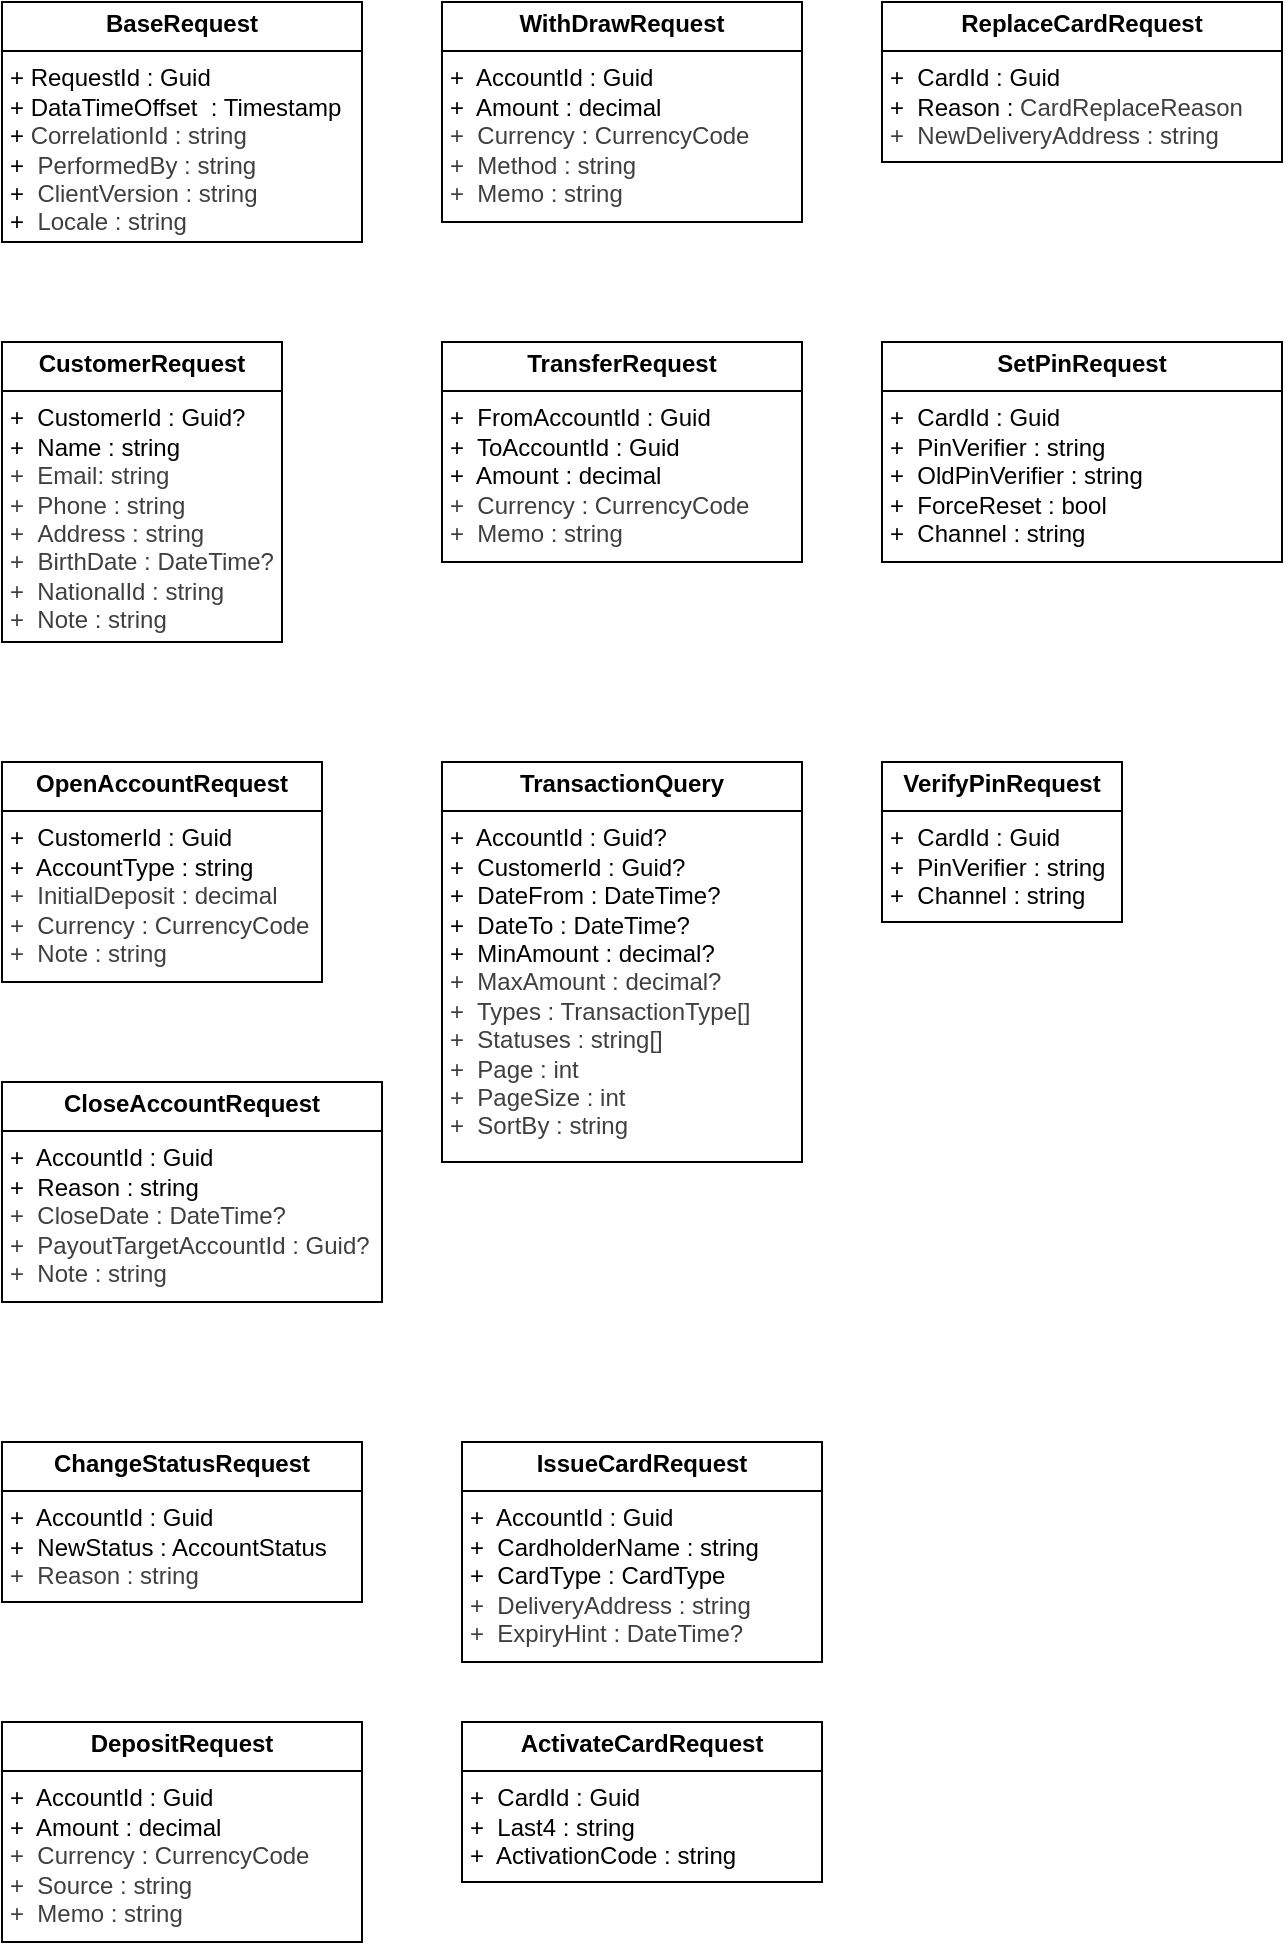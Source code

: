 <mxfile>
    <diagram id="7jw3Lz33H6Guhj8H2Wbs" name="第 1 页">
        <mxGraphModel dx="426" dy="786" grid="1" gridSize="10" guides="1" tooltips="1" connect="1" arrows="1" fold="1" page="1" pageScale="1" pageWidth="827" pageHeight="1169" math="0" shadow="0">
            <root>
                <mxCell id="0"/>
                <mxCell id="1" parent="0"/>
                <mxCell id="2" value="&lt;p style=&quot;margin:0px;margin-top:4px;text-align:center;&quot;&gt;&lt;b&gt;BaseRequest&lt;/b&gt;&lt;/p&gt;&lt;hr size=&quot;1&quot; style=&quot;border-style:solid;&quot;&gt;&lt;p style=&quot;margin:0px;margin-left:4px;&quot;&gt;+ RequestId : Guid&lt;/p&gt;&lt;p style=&quot;margin:0px;margin-left:4px;&quot;&gt;+ DataTimeOffset&amp;nbsp; : Timestamp&lt;/p&gt;&lt;p style=&quot;margin:0px;margin-left:4px;&quot;&gt;+&amp;nbsp;&lt;span style=&quot;color: rgb(63, 63, 63); background-color: transparent;&quot;&gt;CorrelationId&lt;/span&gt;&lt;span style=&quot;color: rgb(63, 63, 63); background-color: transparent;&quot;&gt;&amp;nbsp;: string&lt;/span&gt;&lt;/p&gt;&lt;p style=&quot;margin:0px;margin-left:4px;&quot;&gt;+&amp;nbsp;&amp;nbsp;&lt;span style=&quot;color: rgb(63, 63, 63); background-color: transparent;&quot;&gt;PerformedBy&lt;/span&gt;&lt;span style=&quot;color: rgb(63, 63, 63); background-color: transparent;&quot;&gt;&amp;nbsp;: string&lt;/span&gt;&lt;/p&gt;&lt;p style=&quot;margin:0px;margin-left:4px;&quot;&gt;+&amp;nbsp;&amp;nbsp;&lt;span style=&quot;color: rgb(63, 63, 63); background-color: transparent;&quot;&gt;ClientVersion&amp;nbsp;&lt;/span&gt;&lt;span style=&quot;color: rgb(63, 63, 63); background-color: transparent;&quot;&gt;: string&lt;/span&gt;&lt;/p&gt;&lt;p style=&quot;margin:0px;margin-left:4px;&quot;&gt;+&amp;nbsp;&amp;nbsp;&lt;span style=&quot;color: rgb(63, 63, 63); background-color: transparent;&quot;&gt;Locale&amp;nbsp;&lt;/span&gt;&lt;span style=&quot;color: rgb(63, 63, 63); background-color: transparent;&quot;&gt;: string&lt;/span&gt;&lt;/p&gt;" style="verticalAlign=top;align=left;overflow=fill;html=1;whiteSpace=wrap;" parent="1" vertex="1">
                    <mxGeometry x="150" y="100" width="180" height="120" as="geometry"/>
                </mxCell>
                <mxCell id="3" value="&lt;p style=&quot;margin:0px;margin-top:4px;text-align:center;&quot;&gt;&lt;b&gt;CustomerRequest&lt;/b&gt;&lt;/p&gt;&lt;hr size=&quot;1&quot; style=&quot;border-style:solid;&quot;&gt;&lt;p style=&quot;margin:0px;margin-left:4px;&quot;&gt;+&amp;nbsp; CustomerId : Guid?&lt;/p&gt;&lt;p style=&quot;margin:0px;margin-left:4px;&quot;&gt;+&amp;nbsp; Name : string&lt;/p&gt;&lt;p style=&quot;color: rgb(63, 63, 63); scrollbar-color: rgb(226, 226, 226) rgb(251, 251, 251); margin: 0px 0px 0px 4px;&quot;&gt;+&amp;nbsp; Email&lt;span style=&quot;color: rgb(63, 63, 63); scrollbar-color: rgb(226, 226, 226) rgb(251, 251, 251); background-color: transparent;&quot;&gt;: string&lt;/span&gt;&lt;/p&gt;&lt;p style=&quot;color: rgb(63, 63, 63); scrollbar-color: rgb(226, 226, 226) rgb(251, 251, 251); margin: 0px 0px 0px 4px;&quot;&gt;+&amp;nbsp; Phone&lt;span style=&quot;color: rgb(63, 63, 63); scrollbar-color: rgb(226, 226, 226) rgb(251, 251, 251); background-color: transparent;&quot;&gt;&amp;nbsp;: string&lt;/span&gt;&lt;/p&gt;&lt;p style=&quot;color: rgb(63, 63, 63); scrollbar-color: rgb(226, 226, 226) rgb(251, 251, 251); margin: 0px 0px 0px 4px;&quot;&gt;+&amp;nbsp;&amp;nbsp;&lt;span style=&quot;color: rgb(63, 63, 63); scrollbar-color: rgb(226, 226, 226) rgb(251, 251, 251); background-color: transparent;&quot;&gt;Address&amp;nbsp;&lt;/span&gt;&lt;span style=&quot;color: rgb(63, 63, 63); scrollbar-color: rgb(226, 226, 226) rgb(251, 251, 251); background-color: transparent;&quot;&gt;: string&lt;/span&gt;&lt;/p&gt;&lt;p style=&quot;color: rgb(63, 63, 63); scrollbar-color: rgb(226, 226, 226) rgb(251, 251, 251); margin: 0px 0px 0px 4px;&quot;&gt;+&amp;nbsp;&amp;nbsp;&lt;span style=&quot;color: rgb(63, 63, 63); scrollbar-color: rgb(226, 226, 226) rgb(251, 251, 251); background-color: transparent;&quot;&gt;BirthDate&amp;nbsp;&lt;/span&gt;&lt;span style=&quot;color: rgb(63, 63, 63); scrollbar-color: rgb(226, 226, 226) rgb(251, 251, 251); background-color: transparent;&quot;&gt;: DateTime?&lt;/span&gt;&lt;/p&gt;&lt;p style=&quot;color: rgb(63, 63, 63); scrollbar-color: rgb(226, 226, 226) rgb(251, 251, 251); margin: 0px 0px 0px 4px;&quot;&gt;&lt;span style=&quot;color: rgb(63, 63, 63); scrollbar-color: rgb(226, 226, 226) rgb(251, 251, 251); background-color: transparent;&quot;&gt;+&amp;nbsp; NationalId : string&lt;/span&gt;&lt;/p&gt;&lt;p style=&quot;color: rgb(63, 63, 63); scrollbar-color: rgb(226, 226, 226) rgb(251, 251, 251); margin: 0px 0px 0px 4px;&quot;&gt;&lt;span style=&quot;color: rgb(63, 63, 63); scrollbar-color: rgb(226, 226, 226) rgb(251, 251, 251); background-color: transparent;&quot;&gt;+&amp;nbsp; Note : string&lt;/span&gt;&lt;/p&gt;" style="verticalAlign=top;align=left;overflow=fill;html=1;whiteSpace=wrap;" vertex="1" parent="1">
                    <mxGeometry x="150" y="270" width="140" height="150" as="geometry"/>
                </mxCell>
                <mxCell id="4" value="&lt;p style=&quot;margin:0px;margin-top:4px;text-align:center;&quot;&gt;&lt;b&gt;OpenAccountRequest&lt;/b&gt;&lt;/p&gt;&lt;hr size=&quot;1&quot; style=&quot;border-style:solid;&quot;&gt;&lt;p style=&quot;margin:0px;margin-left:4px;&quot;&gt;+&amp;nbsp; CustomerId : Guid&lt;/p&gt;&lt;p style=&quot;margin:0px;margin-left:4px;&quot;&gt;+&amp;nbsp; AccountType : string&lt;/p&gt;&lt;p style=&quot;color: rgb(63, 63, 63); scrollbar-color: rgb(226, 226, 226) rgb(251, 251, 251); margin: 0px 0px 0px 4px;&quot;&gt;+&amp;nbsp; InitialDeposit&amp;nbsp;&lt;span style=&quot;color: rgb(63, 63, 63); scrollbar-color: rgb(226, 226, 226) rgb(251, 251, 251); background-color: transparent;&quot;&gt;: decimal&lt;/span&gt;&lt;/p&gt;&lt;p style=&quot;color: rgb(63, 63, 63); scrollbar-color: rgb(226, 226, 226) rgb(251, 251, 251); margin: 0px 0px 0px 4px;&quot;&gt;+&amp;nbsp; Currency&lt;span style=&quot;color: rgb(63, 63, 63); scrollbar-color: rgb(226, 226, 226) rgb(251, 251, 251); background-color: transparent;&quot;&gt;&amp;nbsp;: CurrencyCode&lt;/span&gt;&lt;/p&gt;&lt;p style=&quot;color: rgb(63, 63, 63); scrollbar-color: rgb(226, 226, 226) rgb(251, 251, 251); margin: 0px 0px 0px 4px;&quot;&gt;&lt;span style=&quot;color: rgb(63, 63, 63); scrollbar-color: rgb(226, 226, 226) rgb(251, 251, 251); background-color: transparent;&quot;&gt;+&amp;nbsp; Note : string&lt;/span&gt;&lt;/p&gt;" style="verticalAlign=top;align=left;overflow=fill;html=1;whiteSpace=wrap;" vertex="1" parent="1">
                    <mxGeometry x="150" y="480" width="160" height="110" as="geometry"/>
                </mxCell>
                <mxCell id="5" value="&lt;p style=&quot;margin:0px;margin-top:4px;text-align:center;&quot;&gt;&lt;b&gt;CloseAccountRequest&lt;/b&gt;&lt;/p&gt;&lt;hr size=&quot;1&quot; style=&quot;border-style:solid;&quot;&gt;&lt;p style=&quot;margin:0px;margin-left:4px;&quot;&gt;+&amp;nbsp; AccountId : Guid&lt;/p&gt;&lt;p style=&quot;margin:0px;margin-left:4px;&quot;&gt;+&amp;nbsp; Reason : string&lt;/p&gt;&lt;p style=&quot;color: rgb(63, 63, 63); scrollbar-color: rgb(226, 226, 226) rgb(251, 251, 251); margin: 0px 0px 0px 4px;&quot;&gt;+&amp;nbsp; CloseDate&amp;nbsp;&lt;span style=&quot;color: rgb(63, 63, 63); scrollbar-color: rgb(226, 226, 226) rgb(251, 251, 251); background-color: transparent;&quot;&gt;: DateTime?&lt;/span&gt;&lt;/p&gt;&lt;p style=&quot;color: rgb(63, 63, 63); scrollbar-color: rgb(226, 226, 226) rgb(251, 251, 251); margin: 0px 0px 0px 4px;&quot;&gt;+&amp;nbsp; PayoutTargetAccountId&lt;span style=&quot;color: rgb(63, 63, 63); scrollbar-color: rgb(226, 226, 226) rgb(251, 251, 251); background-color: transparent;&quot;&gt;&amp;nbsp;: Guid?&lt;/span&gt;&lt;/p&gt;&lt;p style=&quot;color: rgb(63, 63, 63); scrollbar-color: rgb(226, 226, 226) rgb(251, 251, 251); margin: 0px 0px 0px 4px;&quot;&gt;&lt;span style=&quot;color: rgb(63, 63, 63); scrollbar-color: rgb(226, 226, 226) rgb(251, 251, 251); background-color: transparent;&quot;&gt;+&amp;nbsp; Note : string&lt;/span&gt;&lt;/p&gt;" style="verticalAlign=top;align=left;overflow=fill;html=1;whiteSpace=wrap;" vertex="1" parent="1">
                    <mxGeometry x="150" y="640" width="190" height="110" as="geometry"/>
                </mxCell>
                <mxCell id="6" value="&lt;p style=&quot;margin:0px;margin-top:4px;text-align:center;&quot;&gt;&lt;b&gt;ChangeStatusRequest&lt;/b&gt;&lt;/p&gt;&lt;hr size=&quot;1&quot; style=&quot;border-style:solid;&quot;&gt;&lt;p style=&quot;margin:0px;margin-left:4px;&quot;&gt;+&amp;nbsp; AccountId : Guid&lt;/p&gt;&lt;p style=&quot;margin:0px;margin-left:4px;&quot;&gt;+&amp;nbsp; NewStatus : AccountStatus&lt;/p&gt;&lt;p style=&quot;color: rgb(63, 63, 63); scrollbar-color: rgb(226, 226, 226) rgb(251, 251, 251); margin: 0px 0px 0px 4px;&quot;&gt;&lt;span style=&quot;color: rgb(63, 63, 63); scrollbar-color: rgb(226, 226, 226) rgb(251, 251, 251); background-color: transparent;&quot;&gt;+&amp;nbsp; Reason : string&lt;/span&gt;&lt;/p&gt;" style="verticalAlign=top;align=left;overflow=fill;html=1;whiteSpace=wrap;" vertex="1" parent="1">
                    <mxGeometry x="150" y="820" width="180" height="80" as="geometry"/>
                </mxCell>
                <mxCell id="7" value="&lt;p style=&quot;margin:0px;margin-top:4px;text-align:center;&quot;&gt;&lt;b&gt;DepositRequest&lt;/b&gt;&lt;/p&gt;&lt;hr size=&quot;1&quot; style=&quot;border-style:solid;&quot;&gt;&lt;p style=&quot;margin:0px;margin-left:4px;&quot;&gt;+&amp;nbsp; AccountId : Guid&lt;/p&gt;&lt;p style=&quot;margin:0px;margin-left:4px;&quot;&gt;+&amp;nbsp; Amount : decimal&lt;/p&gt;&lt;p style=&quot;color: rgb(63, 63, 63); scrollbar-color: rgb(226, 226, 226) rgb(251, 251, 251); margin: 0px 0px 0px 4px;&quot;&gt;&lt;span style=&quot;color: rgb(63, 63, 63); scrollbar-color: rgb(226, 226, 226) rgb(251, 251, 251); background-color: transparent;&quot;&gt;+&amp;nbsp; Currency : CurrencyCode&lt;/span&gt;&lt;/p&gt;&lt;p style=&quot;color: rgb(63, 63, 63); scrollbar-color: rgb(226, 226, 226) rgb(251, 251, 251); margin: 0px 0px 0px 4px;&quot;&gt;&lt;span style=&quot;color: rgb(63, 63, 63); scrollbar-color: rgb(226, 226, 226) rgb(251, 251, 251); background-color: transparent;&quot;&gt;+&amp;nbsp; Source : string&lt;/span&gt;&lt;/p&gt;&lt;p style=&quot;color: rgb(63, 63, 63); scrollbar-color: rgb(226, 226, 226) rgb(251, 251, 251); margin: 0px 0px 0px 4px;&quot;&gt;&lt;span style=&quot;color: rgb(63, 63, 63); scrollbar-color: rgb(226, 226, 226) rgb(251, 251, 251); background-color: transparent;&quot;&gt;+&amp;nbsp; Memo : string&lt;/span&gt;&lt;/p&gt;" style="verticalAlign=top;align=left;overflow=fill;html=1;whiteSpace=wrap;" vertex="1" parent="1">
                    <mxGeometry x="150" y="960" width="180" height="110" as="geometry"/>
                </mxCell>
                <mxCell id="8" value="&lt;p style=&quot;margin:0px;margin-top:4px;text-align:center;&quot;&gt;&lt;b&gt;WithDrawRequest&lt;/b&gt;&lt;/p&gt;&lt;hr size=&quot;1&quot; style=&quot;border-style:solid;&quot;&gt;&lt;p style=&quot;margin:0px;margin-left:4px;&quot;&gt;+&amp;nbsp; AccountId : Guid&lt;/p&gt;&lt;p style=&quot;margin:0px;margin-left:4px;&quot;&gt;+&amp;nbsp; Amount : decimal&lt;/p&gt;&lt;p style=&quot;color: rgb(63, 63, 63); scrollbar-color: rgb(226, 226, 226) rgb(251, 251, 251); margin: 0px 0px 0px 4px;&quot;&gt;&lt;span style=&quot;color: rgb(63, 63, 63); scrollbar-color: rgb(226, 226, 226) rgb(251, 251, 251); background-color: transparent;&quot;&gt;+&amp;nbsp; Currency : CurrencyCode&lt;/span&gt;&lt;/p&gt;&lt;p style=&quot;color: rgb(63, 63, 63); scrollbar-color: rgb(226, 226, 226) rgb(251, 251, 251); margin: 0px 0px 0px 4px;&quot;&gt;&lt;span style=&quot;color: rgb(63, 63, 63); scrollbar-color: rgb(226, 226, 226) rgb(251, 251, 251); background-color: transparent;&quot;&gt;+&amp;nbsp; Method : string&lt;/span&gt;&lt;/p&gt;&lt;p style=&quot;color: rgb(63, 63, 63); scrollbar-color: rgb(226, 226, 226) rgb(251, 251, 251); margin: 0px 0px 0px 4px;&quot;&gt;&lt;span style=&quot;color: rgb(63, 63, 63); scrollbar-color: rgb(226, 226, 226) rgb(251, 251, 251); background-color: transparent;&quot;&gt;+&amp;nbsp; Memo : string&lt;/span&gt;&lt;/p&gt;" style="verticalAlign=top;align=left;overflow=fill;html=1;whiteSpace=wrap;" vertex="1" parent="1">
                    <mxGeometry x="370" y="100" width="180" height="110" as="geometry"/>
                </mxCell>
                <mxCell id="9" value="&lt;p style=&quot;margin:0px;margin-top:4px;text-align:center;&quot;&gt;&lt;b&gt;TransferRequest&lt;/b&gt;&lt;/p&gt;&lt;hr size=&quot;1&quot; style=&quot;border-style:solid;&quot;&gt;&lt;p style=&quot;margin:0px;margin-left:4px;&quot;&gt;+&amp;nbsp; FromAccountId : Guid&lt;/p&gt;&lt;p style=&quot;margin:0px;margin-left:4px;&quot;&gt;+&amp;nbsp; ToAccountId : Guid&lt;/p&gt;&lt;p style=&quot;margin:0px;margin-left:4px;&quot;&gt;+&amp;nbsp; Amount : decimal&lt;/p&gt;&lt;p style=&quot;color: rgb(63, 63, 63); scrollbar-color: rgb(226, 226, 226) rgb(251, 251, 251); margin: 0px 0px 0px 4px;&quot;&gt;&lt;span style=&quot;color: rgb(63, 63, 63); scrollbar-color: rgb(226, 226, 226) rgb(251, 251, 251); background-color: transparent;&quot;&gt;+&amp;nbsp; Currency : CurrencyCode&lt;/span&gt;&lt;/p&gt;&lt;p style=&quot;color: rgb(63, 63, 63); scrollbar-color: rgb(226, 226, 226) rgb(251, 251, 251); margin: 0px 0px 0px 4px;&quot;&gt;&lt;span style=&quot;background-color: transparent; color: rgb(63, 63, 63);&quot;&gt;+&amp;nbsp; Memo : string&lt;/span&gt;&lt;/p&gt;" style="verticalAlign=top;align=left;overflow=fill;html=1;whiteSpace=wrap;" vertex="1" parent="1">
                    <mxGeometry x="370" y="270" width="180" height="110" as="geometry"/>
                </mxCell>
                <mxCell id="10" value="&lt;p style=&quot;margin:0px;margin-top:4px;text-align:center;&quot;&gt;&lt;b&gt;TransactionQuery&lt;/b&gt;&lt;/p&gt;&lt;hr size=&quot;1&quot; style=&quot;border-style:solid;&quot;&gt;&lt;p style=&quot;margin:0px;margin-left:4px;&quot;&gt;+&amp;nbsp; AccountId : Guid?&lt;/p&gt;&lt;p style=&quot;margin:0px;margin-left:4px;&quot;&gt;+&amp;nbsp; CustomerId : Guid?&lt;/p&gt;&lt;p style=&quot;margin:0px;margin-left:4px;&quot;&gt;+&amp;nbsp; DateFrom : DateTime?&lt;/p&gt;&lt;p style=&quot;margin:0px;margin-left:4px;&quot;&gt;+&amp;nbsp; DateTo : DateTime?&lt;/p&gt;&lt;p style=&quot;margin:0px;margin-left:4px;&quot;&gt;+&amp;nbsp; MinAmount : decimal?&lt;/p&gt;&lt;p style=&quot;margin:0px;margin-left:4px;&quot;&gt;&lt;span style=&quot;color: rgb(63, 63, 63);&quot;&gt;+&amp;nbsp; MaxAmount : decimal?&lt;/span&gt;&lt;/p&gt;&lt;p style=&quot;margin:0px;margin-left:4px;&quot;&gt;&lt;span style=&quot;color: rgb(63, 63, 63);&quot;&gt;+&amp;nbsp; Types : TransactionType[]&lt;/span&gt;&lt;/p&gt;&lt;p style=&quot;color: rgb(63, 63, 63); scrollbar-color: rgb(226, 226, 226) rgb(251, 251, 251); margin: 0px 0px 0px 4px;&quot;&gt;&lt;span style=&quot;color: rgb(63, 63, 63); scrollbar-color: rgb(226, 226, 226) rgb(251, 251, 251); background-color: transparent;&quot;&gt;+&amp;nbsp; Statuses : string[]&lt;/span&gt;&lt;/p&gt;&lt;p style=&quot;color: rgb(63, 63, 63); scrollbar-color: rgb(226, 226, 226) rgb(251, 251, 251); margin: 0px 0px 0px 4px;&quot;&gt;&lt;span style=&quot;color: rgb(63, 63, 63); scrollbar-color: rgb(226, 226, 226) rgb(251, 251, 251); background-color: transparent;&quot;&gt;+&amp;nbsp; Page : int&lt;/span&gt;&lt;/p&gt;&lt;p style=&quot;color: rgb(63, 63, 63); scrollbar-color: rgb(226, 226, 226) rgb(251, 251, 251); margin: 0px 0px 0px 4px;&quot;&gt;&lt;span style=&quot;color: rgb(63, 63, 63); scrollbar-color: rgb(226, 226, 226) rgb(251, 251, 251); background-color: transparent;&quot;&gt;+&amp;nbsp; PageSize : int&lt;/span&gt;&lt;/p&gt;&lt;p style=&quot;color: rgb(63, 63, 63); scrollbar-color: rgb(226, 226, 226) rgb(251, 251, 251); margin: 0px 0px 0px 4px;&quot;&gt;&lt;span style=&quot;color: rgb(63, 63, 63); scrollbar-color: rgb(226, 226, 226) rgb(251, 251, 251); background-color: transparent;&quot;&gt;+&amp;nbsp; SortBy : string&lt;/span&gt;&lt;/p&gt;" style="verticalAlign=top;align=left;overflow=fill;html=1;whiteSpace=wrap;" vertex="1" parent="1">
                    <mxGeometry x="370" y="480" width="180" height="200" as="geometry"/>
                </mxCell>
                <mxCell id="11" value="&lt;p style=&quot;margin:0px;margin-top:4px;text-align:center;&quot;&gt;&lt;b&gt;IssueCardRequest&lt;/b&gt;&lt;/p&gt;&lt;hr size=&quot;1&quot; style=&quot;border-style:solid;&quot;&gt;&lt;p style=&quot;margin:0px;margin-left:4px;&quot;&gt;+&amp;nbsp; AccountId : Guid&lt;/p&gt;&lt;p style=&quot;margin:0px;margin-left:4px;&quot;&gt;+&amp;nbsp; CardholderName : string&lt;/p&gt;&lt;p style=&quot;margin:0px;margin-left:4px;&quot;&gt;+&amp;nbsp; CardType : CardType&lt;/p&gt;&lt;p style=&quot;color: rgb(63, 63, 63); scrollbar-color: rgb(226, 226, 226) rgb(251, 251, 251); margin: 0px 0px 0px 4px;&quot;&gt;&lt;span style=&quot;color: rgb(63, 63, 63); scrollbar-color: rgb(226, 226, 226) rgb(251, 251, 251); background-color: transparent;&quot;&gt;+&amp;nbsp; DeliveryAddress : string&lt;/span&gt;&lt;/p&gt;&lt;p style=&quot;color: rgb(63, 63, 63); scrollbar-color: rgb(226, 226, 226) rgb(251, 251, 251); margin: 0px 0px 0px 4px;&quot;&gt;&lt;span style=&quot;background-color: transparent; color: rgb(63, 63, 63);&quot;&gt;+&amp;nbsp; ExpiryHint : DateTime?&lt;/span&gt;&lt;/p&gt;" style="verticalAlign=top;align=left;overflow=fill;html=1;whiteSpace=wrap;" vertex="1" parent="1">
                    <mxGeometry x="380" y="820" width="180" height="110" as="geometry"/>
                </mxCell>
                <mxCell id="12" value="&lt;p style=&quot;margin:0px;margin-top:4px;text-align:center;&quot;&gt;&lt;b&gt;ActivateCardRequest&lt;/b&gt;&lt;/p&gt;&lt;hr size=&quot;1&quot; style=&quot;border-style:solid;&quot;&gt;&lt;p style=&quot;margin:0px;margin-left:4px;&quot;&gt;+&amp;nbsp; CardId : Guid&lt;/p&gt;&lt;p style=&quot;margin:0px;margin-left:4px;&quot;&gt;+&amp;nbsp; Last4 : string&lt;/p&gt;&lt;p style=&quot;margin:0px;margin-left:4px;&quot;&gt;+&amp;nbsp; ActivationCode : string&lt;/p&gt;" style="verticalAlign=top;align=left;overflow=fill;html=1;whiteSpace=wrap;" vertex="1" parent="1">
                    <mxGeometry x="380" y="960" width="180" height="80" as="geometry"/>
                </mxCell>
                <mxCell id="13" value="&lt;p style=&quot;margin:0px;margin-top:4px;text-align:center;&quot;&gt;&lt;b&gt;ReplaceCardRequest&lt;/b&gt;&lt;/p&gt;&lt;hr size=&quot;1&quot; style=&quot;border-style:solid;&quot;&gt;&lt;p style=&quot;margin:0px;margin-left:4px;&quot;&gt;+&amp;nbsp; CardId : Guid&lt;/p&gt;&lt;p style=&quot;margin:0px;margin-left:4px;&quot;&gt;+&amp;nbsp; Reason :&amp;nbsp;&lt;span style=&quot;color: rgb(63, 63, 63); background-color: transparent;&quot;&gt;CardReplaceReason&lt;/span&gt;&lt;span style=&quot;color: rgb(63, 63, 63); background-color: transparent;&quot;&gt;&amp;nbsp;&lt;/span&gt;&lt;/p&gt;&lt;p style=&quot;margin:0px;margin-left:4px;&quot;&gt;&lt;span style=&quot;color: rgb(63, 63, 63); background-color: transparent;&quot;&gt;+&amp;nbsp; NewDeliveryAddress : string&lt;/span&gt;&lt;/p&gt;" style="verticalAlign=top;align=left;overflow=fill;html=1;whiteSpace=wrap;" vertex="1" parent="1">
                    <mxGeometry x="590" y="100" width="200" height="80" as="geometry"/>
                </mxCell>
                <mxCell id="14" value="&lt;p style=&quot;margin:0px;margin-top:4px;text-align:center;&quot;&gt;&lt;b&gt;SetPinRequest&lt;/b&gt;&lt;/p&gt;&lt;hr size=&quot;1&quot; style=&quot;border-style:solid;&quot;&gt;&lt;p style=&quot;margin:0px;margin-left:4px;&quot;&gt;+&amp;nbsp; CardId : Guid&lt;/p&gt;&lt;p style=&quot;margin:0px;margin-left:4px;&quot;&gt;+&amp;nbsp; PinVerifier : string&lt;/p&gt;&lt;p style=&quot;margin:0px;margin-left:4px;&quot;&gt;+&amp;nbsp; OldPinVerifier : string&lt;/p&gt;&lt;p style=&quot;margin:0px;margin-left:4px;&quot;&gt;+&amp;nbsp; ForceReset : bool&lt;/p&gt;&lt;p style=&quot;margin:0px;margin-left:4px;&quot;&gt;+&amp;nbsp; Channel : string&lt;/p&gt;" style="verticalAlign=top;align=left;overflow=fill;html=1;whiteSpace=wrap;" vertex="1" parent="1">
                    <mxGeometry x="590" y="270" width="200" height="110" as="geometry"/>
                </mxCell>
                <mxCell id="15" value="&lt;p style=&quot;margin:0px;margin-top:4px;text-align:center;&quot;&gt;&lt;b&gt;VerifyPinRequest&lt;/b&gt;&lt;/p&gt;&lt;hr size=&quot;1&quot; style=&quot;border-style:solid;&quot;&gt;&lt;p style=&quot;margin:0px;margin-left:4px;&quot;&gt;+&amp;nbsp; CardId : Guid&lt;/p&gt;&lt;p style=&quot;margin:0px;margin-left:4px;&quot;&gt;+&amp;nbsp; PinVerifier : string&lt;/p&gt;&lt;p style=&quot;margin:0px;margin-left:4px;&quot;&gt;+&amp;nbsp; Channel : string&lt;/p&gt;" style="verticalAlign=top;align=left;overflow=fill;html=1;whiteSpace=wrap;" vertex="1" parent="1">
                    <mxGeometry x="590" y="480" width="120" height="80" as="geometry"/>
                </mxCell>
            </root>
        </mxGraphModel>
    </diagram>
</mxfile>